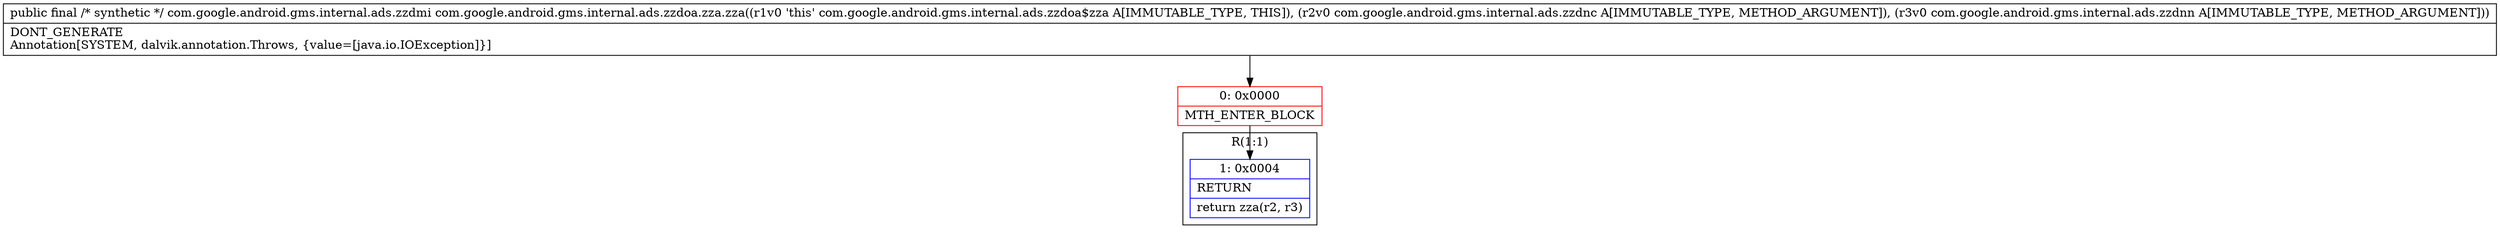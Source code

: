 digraph "CFG forcom.google.android.gms.internal.ads.zzdoa.zza.zza(Lcom\/google\/android\/gms\/internal\/ads\/zzdnc;Lcom\/google\/android\/gms\/internal\/ads\/zzdnn;)Lcom\/google\/android\/gms\/internal\/ads\/zzdmi;" {
subgraph cluster_Region_1267711575 {
label = "R(1:1)";
node [shape=record,color=blue];
Node_1 [shape=record,label="{1\:\ 0x0004|RETURN\l|return zza(r2, r3)\l}"];
}
Node_0 [shape=record,color=red,label="{0\:\ 0x0000|MTH_ENTER_BLOCK\l}"];
MethodNode[shape=record,label="{public final \/* synthetic *\/ com.google.android.gms.internal.ads.zzdmi com.google.android.gms.internal.ads.zzdoa.zza.zza((r1v0 'this' com.google.android.gms.internal.ads.zzdoa$zza A[IMMUTABLE_TYPE, THIS]), (r2v0 com.google.android.gms.internal.ads.zzdnc A[IMMUTABLE_TYPE, METHOD_ARGUMENT]), (r3v0 com.google.android.gms.internal.ads.zzdnn A[IMMUTABLE_TYPE, METHOD_ARGUMENT]))  | DONT_GENERATE\lAnnotation[SYSTEM, dalvik.annotation.Throws, \{value=[java.io.IOException]\}]\l}"];
MethodNode -> Node_0;
Node_0 -> Node_1;
}

